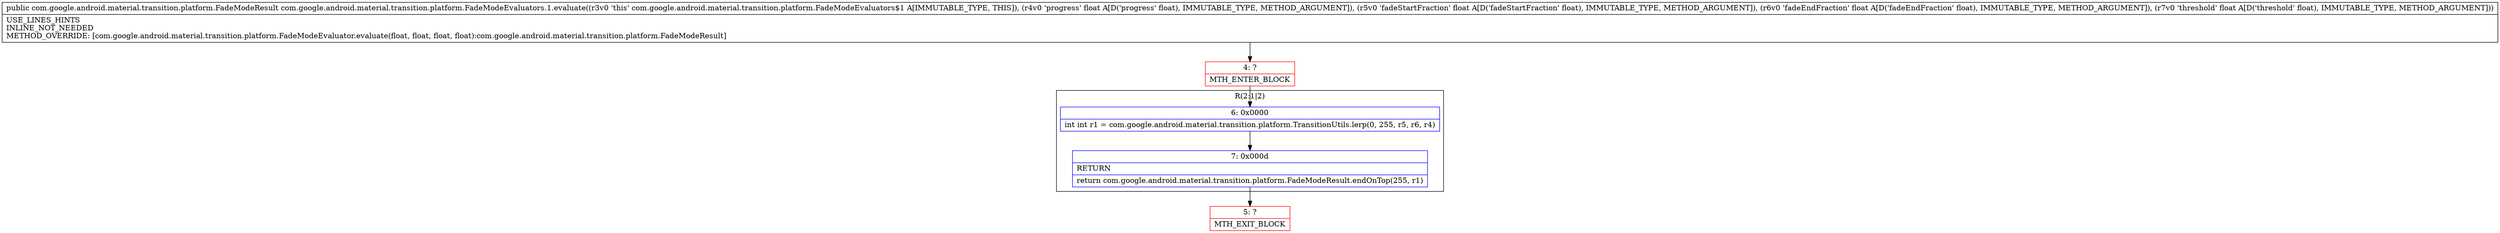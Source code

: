 digraph "CFG forcom.google.android.material.transition.platform.FadeModeEvaluators.1.evaluate(FFFF)Lcom\/google\/android\/material\/transition\/platform\/FadeModeResult;" {
subgraph cluster_Region_1691532621 {
label = "R(2:1|2)";
node [shape=record,color=blue];
Node_6 [shape=record,label="{6\:\ 0x0000|int int r1 = com.google.android.material.transition.platform.TransitionUtils.lerp(0, 255, r5, r6, r4)\l}"];
Node_7 [shape=record,label="{7\:\ 0x000d|RETURN\l|return com.google.android.material.transition.platform.FadeModeResult.endOnTop(255, r1)\l}"];
}
Node_4 [shape=record,color=red,label="{4\:\ ?|MTH_ENTER_BLOCK\l}"];
Node_5 [shape=record,color=red,label="{5\:\ ?|MTH_EXIT_BLOCK\l}"];
MethodNode[shape=record,label="{public com.google.android.material.transition.platform.FadeModeResult com.google.android.material.transition.platform.FadeModeEvaluators.1.evaluate((r3v0 'this' com.google.android.material.transition.platform.FadeModeEvaluators$1 A[IMMUTABLE_TYPE, THIS]), (r4v0 'progress' float A[D('progress' float), IMMUTABLE_TYPE, METHOD_ARGUMENT]), (r5v0 'fadeStartFraction' float A[D('fadeStartFraction' float), IMMUTABLE_TYPE, METHOD_ARGUMENT]), (r6v0 'fadeEndFraction' float A[D('fadeEndFraction' float), IMMUTABLE_TYPE, METHOD_ARGUMENT]), (r7v0 'threshold' float A[D('threshold' float), IMMUTABLE_TYPE, METHOD_ARGUMENT]))  | USE_LINES_HINTS\lINLINE_NOT_NEEDED\lMETHOD_OVERRIDE: [com.google.android.material.transition.platform.FadeModeEvaluator.evaluate(float, float, float, float):com.google.android.material.transition.platform.FadeModeResult]\l}"];
MethodNode -> Node_4;Node_6 -> Node_7;
Node_7 -> Node_5;
Node_4 -> Node_6;
}

